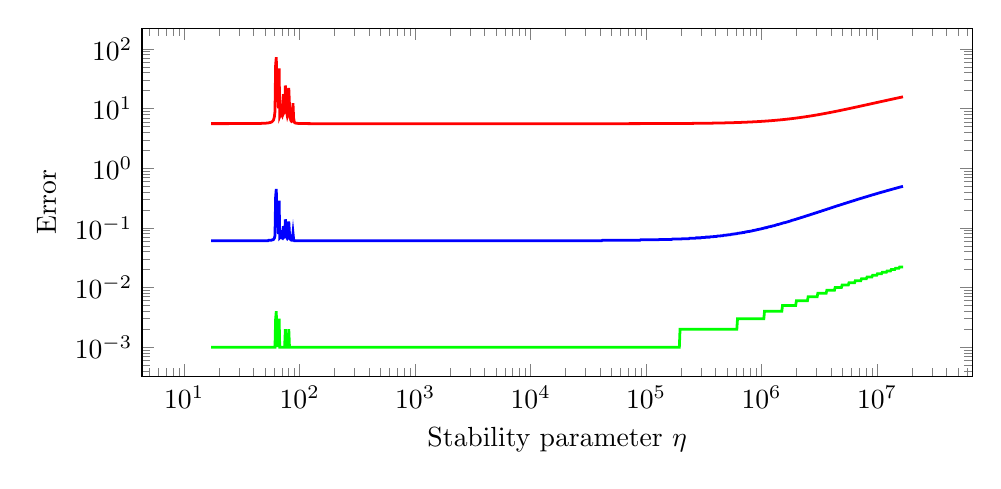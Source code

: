 \begin{tikzpicture}%
\begin{axis}[xmode=log,ymode=log,height=6cm,mark options={solid},xlabel={Stability parameter $\eta$},ylabel={Error},width=1\textwidth]%
\addplot[color=green,line width=1pt,solid] coordinates {%
(17.12,0.001)%
(17.44,0.001)%
(17.6,0.001)%
(17.92,0.001)%
(18.08,0.001)%
(18.4,0.001)%
(18.56,0.001)%
(18.88,0.001)%
(19.2,0.001)%
(19.36,0.001)%
(19.68,0.001)%
(20.0,0.001)%
(20.16,0.001)%
(20.48,0.001)%
(20.8,0.001)%
(21.12,0.001)%
(21.44,0.001)%
(21.76,0.001)%
(21.92,0.001)%
(22.24,0.001)%
(22.56,0.001)%
(22.88,0.001)%
(23.2,0.001)%
(23.52,0.001)%
(23.84,0.001)%
(24.16,0.001)%
(24.48,0.001)%
(24.96,0.001)%
(25.28,0.001)%
(25.6,0.001)%
(25.92,0.001)%
(26.24,0.001)%
(26.72,0.001)%
(27.04,0.001)%
(27.36,0.001)%
(27.84,0.001)%
(28.16,0.001)%
(28.64,0.001)%
(28.96,0.001)%
(29.44,0.001)%
(29.76,0.001)%
(30.24,0.001)%
(30.56,0.001)%
(31.04,0.001)%
(31.52,0.001)%
(32.0,0.001)%
(32.32,0.001)%
(32.8,0.001)%
(33.28,0.001)%
(33.76,0.001)%
(34.24,0.001)%
(34.72,0.001)%
(35.2,0.001)%
(35.68,0.001)%
(36.16,0.001)%
(36.64,0.001)%
(37.12,0.001)%
(37.6,0.001)%
(38.24,0.001)%
(38.72,0.001)%
(39.2,0.001)%
(39.84,0.001)%
(40.32,0.001)%
(40.96,0.001)%
(41.44,0.001)%
(42.08,0.001)%
(42.72,0.001)%
(43.2,0.001)%
(43.84,0.001)%
(44.48,0.001)%
(45.12,0.001)%
(45.76,0.001)%
(46.4,0.001)%
(47.04,0.001)%
(47.68,0.001)%
(48.32,0.001)%
(48.96,0.001)%
(49.6,0.001)%
(50.4,0.001)%
(51.04,0.001)%
(51.68,0.001)%
(52.48,0.001)%
(53.28,0.001)%
(53.92,0.001)%
(54.72,0.001)%
(55.52,0.001)%
(56.16,0.001)%
(56.96,0.001)%
(57.76,0.001)%
(58.56,0.001)%
(59.36,0.001)%
(60.32,0.001)%
(61.12,0.001)%
(61.92,0.003)%
(62.72,0.004)%
(63.68,0.001)%
(64.48,0.002)%
(65.44,0.001)%
(66.4,0.003)%
(67.2,0.001)%
(68.16,0.001)%
(69.12,0.001)%
(70.08,0.001)%
(71.04,0.001)%
(72.16,0.001)%
(73.12,0.001)%
(74.08,0.001)%
(75.2,0.002)%
(76.16,0.001)%
(77.28,0.001)%
(78.24,0.001)%
(79.36,0.001)%
(80.48,0.002)%
(81.6,0.001)%
(82.72,0.001)%
(83.84,0.001)%
(85.12,0.001)%
(86.24,0.001)%
(87.52,0.001)%
(88.64,0.001)%
(89.92,0.001)%
(91.2,0.001)%
(92.48,0.001)%
(93.76,0.001)%
(95.04,0.001)%
(96.32,0.001)%
(97.6,0.001)%
(99.04,0.001)%
(100.48,0.001)%
(101.76,0.001)%
(103.2,0.001)%
(104.64,0.001)%
(106.08,0.001)%
(107.52,0.001)%
(109.12,0.001)%
(110.56,0.001)%
(112.16,0.001)%
(113.76,0.001)%
(115.2,0.001)%
(116.8,0.001)%
(118.56,0.001)%
(120.16,0.001)%
(121.76,0.001)%
(123.52,0.001)%
(125.28,0.001)%
(127.04,0.001)%
(128.8,0.001)%
(130.56,0.001)%
(132.32,0.001)%
(134.24,0.001)%
(136.0,0.001)%
(137.92,0.001)%
(139.84,0.001)%
(141.76,0.001)%
(143.84,0.001)%
(145.76,0.001)%
(147.84,0.001)%
(149.92,0.001)%
(152.0,0.001)%
(154.08,0.001)%
(156.16,0.001)%
(158.4,0.001)%
(160.64,0.001)%
(162.72,0.001)%
(165.12,0.001)%
(167.36,0.001)%
(169.76,0.001)%
(172.0,0.001)%
(174.4,0.001)%
(176.8,0.001)%
(179.36,0.001)%
(181.76,0.001)%
(184.32,0.001)%
(186.88,0.001)%
(189.44,0.001)%
(192.16,0.001)%
(194.88,0.001)%
(197.44,0.001)%
(200.32,0.001)%
(203.04,0.001)%
(205.92,0.001)%
(208.8,0.001)%
(211.68,0.001)%
(214.56,0.001)%
(217.6,0.001)%
(220.64,0.001)%
(223.68,0.001)%
(226.72,0.001)%
(229.92,0.001)%
(233.12,0.001)%
(236.32,0.001)%
(239.68,0.001)%
(243.04,0.001)%
(246.4,0.001)%
(249.76,0.001)%
(253.28,0.001)%
(256.8,0.001)%
(260.32,0.001)%
(264.0,0.001)%
(267.68,0.001)%
(271.36,0.001)%
(275.04,0.001)%
(278.88,0.001)%
(282.88,0.001)%
(286.72,0.001)%
(290.72,0.001)%
(294.72,0.001)%
(298.88,0.001)%
(303.04,0.001)%
(307.2,0.001)%
(311.52,0.001)%
(315.84,0.001)%
(320.32,0.001)%
(324.64,0.001)%
(329.28,0.001)%
(333.76,0.001)%
(338.4,0.001)%
(343.2,0.001)%
(347.84,0.001)%
(352.8,0.001)%
(357.6,0.001)%
(362.56,0.001)%
(367.68,0.001)%
(372.8,0.001)%
(377.92,0.001)%
(383.2,0.001)%
(388.48,0.001)%
(393.92,0.001)%
(399.36,0.001)%
(404.96,0.001)%
(410.56,0.001)%
(416.32,0.001)%
(422.08,0.001)%
(428.0,0.001)%
(433.92,0.001)%
(440.0,0.001)%
(446.08,0.001)%
(452.32,0.001)%
(458.56,0.001)%
(464.96,0.001)%
(471.36,0.001)%
(477.92,0.001)%
(484.64,0.001)%
(491.36,0.001)%
(498.08,0.001)%
(505.12,0.001)%
(512.16,0.001)%
(519.2,0.001)%
(526.4,0.001)%
(533.76,0.001)%
(541.12,0.001)%
(548.64,0.001)%
(556.32,0.001)%
(564.0,0.001)%
(571.84,0.001)%
(579.84,0.001)%
(588.0,0.001)%
(596.16,0.001)%
(604.32,0.001)%
(612.8,0.001)%
(621.28,0.001)%
(629.92,0.001)%
(638.72,0.001)%
(647.52,0.001)%
(656.64,0.001)%
(665.76,0.001)%
(675.04,0.001)%
(684.32,0.001)%
(693.92,0.001)%
(703.52,0.001)%
(713.28,0.001)%
(723.2,0.001)%
(733.28,0.001)%
(743.52,0.001)%
(753.76,0.001)%
(764.32,0.001)%
(774.88,0.001)%
(785.76,0.001)%
(796.64,0.001)%
(807.68,0.001)%
(818.88,0.001)%
(830.24,0.001)%
(841.92,0.001)%
(853.6,0.001)%
(865.44,0.001)%
(877.44,0.001)%
(889.6,0.001)%
(902.08,0.001)%
(914.56,0.001)%
(927.2,0.001)%
(940.16,0.001)%
(953.28,0.001)%
(966.56,0.001)%
(980.0,0.001)%
(993.6,0.001)%
(1007.36,0.001)%
(1021.44,0.001)%
(1035.52,0.001)%
(1049.92,0.001)%
(1064.64,0.001)%
(1079.36,0.001)%
(1094.4,0.001)%
(1109.6,0.001)%
(1124.96,0.001)%
(1140.64,0.001)%
(1156.48,0.001)%
(1172.64,0.001)%
(1188.96,0.001)%
(1205.44,0.001)%
(1222.24,0.001)%
(1239.2,0.001)%
(1256.48,0.001)%
(1273.92,0.001)%
(1291.52,0.001)%
(1309.6,0.001)%
(1327.68,0.001)%
(1346.24,0.001)%
(1364.96,0.001)%
(1383.84,0.001)%
(1403.2,0.001)%
(1422.72,0.001)%
(1442.4,0.001)%
(1462.56,0.001)%
(1482.88,0.001)%
(1503.52,0.001)%
(1524.32,0.001)%
(1545.6,0.001)%
(1567.04,0.001)%
(1588.8,0.001)%
(1610.88,0.001)%
(1633.28,0.001)%
(1656.0,0.001)%
(1679.04,0.001)%
(1702.4,0.001)%
(1726.08,0.001)%
(1750.08,0.001)%
(1774.4,0.001)%
(1799.04,0.001)%
(1824.0,0.001)%
(1849.44,0.001)%
(1875.2,0.001)%
(1901.12,0.001)%
(1927.68,0.001)%
(1954.4,0.001)%
(1981.6,0.001)%
(2009.12,0.001)%
(2037.12,0.001)%
(2065.44,0.001)%
(2094.08,0.001)%
(2123.2,0.001)%
(2152.8,0.001)%
(2182.72,0.001)%
(2212.96,0.001)%
(2243.84,0.001)%
(2275.04,0.001)%
(2306.56,0.001)%
(2338.72,0.001)%
(2371.2,0.001)%
(2404.16,0.001)%
(2437.6,0.001)%
(2471.52,0.001)%
(2505.92,0.001)%
(2540.64,0.001)%
(2576.0,0.001)%
(2611.84,0.001)%
(2648.16,0.001)%
(2684.96,0.001)%
(2722.24,0.001)%
(2760.16,0.001)%
(2798.56,0.001)%
(2837.44,0.001)%
(2876.96,0.001)%
(2916.8,0.001)%
(2957.44,0.001)%
(2998.56,0.001)%
(3040.32,0.001)%
(3082.56,0.001)%
(3125.44,0.001)%
(3168.8,0.001)%
(3212.8,0.001)%
(3257.6,0.001)%
(3302.88,0.001)%
(3348.8,0.001)%
(3395.36,0.001)%
(3442.56,0.001)%
(3490.4,0.001)%
(3538.88,0.001)%
(3588.16,0.001)%
(3637.92,0.001)%
(3688.64,0.001)%
(3739.84,0.001)%
(3791.84,0.001)%
(3844.64,0.001)%
(3898.08,0.001)%
(3952.16,0.001)%
(4007.2,0.001)%
(4062.88,0.001)%
(4119.36,0.001)%
(4176.64,0.001)%
(4234.72,0.001)%
(4293.6,0.001)%
(4353.28,0.001)%
(4413.76,0.001)%
(4475.2,0.001)%
(4537.44,0.001)%
(4600.48,0.001)%
(4664.48,0.001)%
(4729.28,0.001)%
(4795.04,0.001)%
(4861.76,0.001)%
(4929.28,0.001)%
(4997.76,0.001)%
(5067.36,0.001)%
(5137.76,0.001)%
(5209.28,0.001)%
(5281.6,0.001)%
(5355.04,0.001)%
(5429.44,0.001)%
(5504.96,0.001)%
(5581.6,0.001)%
(5659.2,0.001)%
(5737.76,0.001)%
(5817.6,0.001)%
(5898.4,0.001)%
(5980.48,0.001)%
(6063.68,0.001)%
(6148.0,0.001)%
(6233.44,0.001)%
(6320.0,0.001)%
(6408.0,0.001)%
(6496.96,0.001)%
(6587.36,0.001)%
(6678.88,0.001)%
(6771.84,0.001)%
(6865.92,0.001)%
(6961.44,0.001)%
(7058.24,0.001)%
(7156.32,0.001)%
(7255.84,0.001)%
(7356.64,0.001)%
(7459.04,0.001)%
(7562.72,0.001)%
(7667.84,0.001)%
(7774.4,0.001)%
(7882.56,0.001)%
(7992.16,0.001)%
(8103.2,0.001)%
(8215.84,0.001)%
(8330.08,0.001)%
(8445.92,0.001)%
(8563.36,0.001)%
(8682.4,0.001)%
(8803.2,0.001)%
(8925.6,0.001)%
(9049.6,0.001)%
(9175.52,0.001)%
(9303.04,0.001)%
(9432.32,0.001)%
(9563.52,0.001)%
(9696.48,0.001)%
(9831.2,0.001)%
(9968.0,0.001)%
(10106.56,0.001)%
(10247.04,0.001)%
(10389.6,0.001)%
(10533.92,0.001)%
(10680.48,0.001)%
(10828.96,0.001)%
(10979.52,0.001)%
(11132.16,0.001)%
(11286.88,0.001)%
(11443.84,0.001)%
(11602.88,0.001)%
(11764.32,0.001)%
(11927.84,0.001)%
(12093.6,0.001)%
(12261.76,0.001)%
(12432.32,0.001)%
(12605.12,0.001)%
(12780.32,0.001)%
(12958.08,0.001)%
(13138.24,0.001)%
(13320.8,0.001)%
(13506.08,0.001)%
(13693.92,0.001)%
(13884.32,0.001)%
(14077.28,0.001)%
(14272.96,0.001)%
(14471.52,0.001)%
(14672.64,0.001)%
(14876.64,0.001)%
(15083.52,0.001)%
(15293.12,0.001)%
(15505.76,0.001)%
(15721.44,0.001)%
(15940.0,0.001)%
(16161.6,0.001)%
(16386.24,0.001)%
(16614.08,0.001)%
(16845.12,0.001)%
(17079.36,0.001)%
(17316.8,0.001)%
(17557.44,0.001)%
(17801.6,0.001)%
(18049.12,0.001)%
(18300.0,0.001)%
(18554.4,0.001)%
(18812.48,0.001)%
(19073.92,0.001)%
(19339.2,0.001)%
(19608.0,0.001)%
(19880.64,0.001)%
(20157.12,0.001)%
(20437.28,0.001)%
(20721.44,0.001)%
(21009.6,0.001)%
(21301.6,0.001)%
(21597.76,0.001)%
(21898.08,0.001)%
(22202.56,0.001)%
(22511.2,0.001)%
(22824.16,0.001)%
(23141.6,0.001)%
(23463.36,0.001)%
(23789.44,0.001)%
(24120.32,0.001)%
(24455.68,0.001)%
(24795.68,0.001)%
(25140.32,0.001)%
(25489.92,0.001)%
(25844.32,0.001)%
(26203.68,0.001)%
(26567.84,0.001)%
(26937.28,0.001)%
(27311.84,0.001)%
(27691.52,0.001)%
(28076.48,0.001)%
(28466.88,0.001)%
(28862.72,0.001)%
(29264.0,0.001)%
(29670.88,0.001)%
(30083.36,0.001)%
(30501.6,0.001)%
(30925.6,0.001)%
(31355.68,0.001)%
(31791.52,0.001)%
(32233.6,0.001)%
(32681.76,0.001)%
(33136.16,0.001)%
(33596.8,0.001)%
(34063.84,0.001)%
(34537.44,0.001)%
(35017.6,0.001)%
(35504.48,0.001)%
(35998.24,0.001)%
(36498.72,0.001)%
(37006.08,0.001)%
(37520.64,0.001)%
(38042.24,0.001)%
(38571.2,0.001)%
(39107.36,0.001)%
(39651.2,0.001)%
(40202.4,0.001)%
(40761.44,0.001)%
(41328.16,0.001)%
(41902.72,0.001)%
(42485.28,0.001)%
(43076.0,0.001)%
(43674.88,0.001)%
(44282.08,0.001)%
(44897.76,0.001)%
(45521.92,0.001)%
(46154.88,0.001)%
(46796.48,0.001)%
(47447.2,0.001)%
(48106.88,0.001)%
(48775.68,0.001)%
(49453.76,0.001)%
(50141.44,0.001)%
(50838.56,0.001)%
(51545.28,0.001)%
(52261.92,0.001)%
(52988.64,0.001)%
(53725.28,0.001)%
(54472.16,0.001)%
(55229.6,0.001)%
(55997.44,0.001)%
(56776.0,0.001)%
(57565.28,0.001)%
(58365.76,0.001)%
(59177.12,0.001)%
(59999.84,0.001)%
(60834.08,0.001)%
(61679.84,0.001)%
(62537.44,0.001)%
(63406.88,0.001)%
(64288.48,0.001)%
(65182.24,0.001)%
(66088.48,0.001)%
(67007.36,0.001)%
(67939.04,0.001)%
(68883.52,0.001)%
(69841.28,0.001)%
(70812.32,0.001)%
(71796.8,0.001)%
(72795.04,0.001)%
(73807.04,0.001)%
(74833.28,0.001)%
(75873.6,0.001)%
(76928.48,0.001)%
(77998.08,0.001)%
(79082.56,0.001)%
(80182.08,0.001)%
(81296.8,0.001)%
(82427.04,0.001)%
(83573.12,0.001)%
(84735.04,0.001)%
(85913.12,0.001)%
(87107.52,0.001)%
(88318.72,0.001)%
(89546.56,0.001)%
(90791.52,0.001)%
(92053.76,0.001)%
(93333.6,0.001)%
(94631.36,0.001)%
(95947.04,0.001)%
(97280.96,0.001)%
(98633.44,0.001)%
(100004.8,0.001)%
(101395.2,0.001)%
(102804.96,0.001)%
(104234.24,0.001)%
(105683.36,0.001)%
(107152.8,0.001)%
(108642.56,0.001)%
(110152.96,0.001)%
(111684.48,0.001)%
(113237.28,0.001)%
(114811.68,0.001)%
(116407.84,0.001)%
(118026.24,0.001)%
(119667.2,0.001)%
(121331.04,0.001)%
(123017.92,0.001)%
(124728.16,0.001)%
(126462.4,0.001)%
(128220.64,0.001)%
(130003.2,0.001)%
(131810.72,0.001)%
(133643.36,0.001)%
(135501.44,0.001)%
(137385.28,0.001)%
(139295.36,0.001)%
(141232.0,0.001)%
(143195.52,0.001)%
(145186.4,0.001)%
(147204.96,0.001)%
(149251.68,0.001)%
(151326.72,0.001)%
(153430.72,0.001)%
(155563.84,0.001)%
(157726.72,0.001)%
(159919.52,0.001)%
(162142.4,0.001)%
(164396.8,0.001)%
(166683.2,0.001)%
(169000.0,0.001)%
(171350.4,0.001)%
(173732.8,0.001)%
(176147.2,0.001)%
(178596.8,0.001)%
(181080.0,0.001)%
(183596.8,0.001)%
(186150.4,0.001)%
(188737.6,0.001)%
(191361.6,0.001)%
(194022.4,0.001)%
(196720.0,0.002)%
(199456.0,0.002)%
(202228.8,0.002)%
(205040.0,0.002)%
(207891.2,0.002)%
(210780.8,0.002)%
(213712.0,0.002)%
(216683.2,0.002)%
(219696.0,0.002)%
(222750.4,0.002)%
(225846.4,0.002)%
(228987.2,0.002)%
(232169.6,0.002)%
(235398.4,0.002)%
(238672.0,0.002)%
(241988.8,0.002)%
(245353.6,0.002)%
(248764.8,0.002)%
(252224.0,0.002)%
(255729.6,0.002)%
(259286.4,0.002)%
(262891.2,0.002)%
(266545.6,0.002)%
(270251.2,0.002)%
(274009.6,0.002)%
(277819.2,0.002)%
(281681.6,0.002)%
(285596.8,0.002)%
(289568.0,0.002)%
(293593.6,0.002)%
(297676.8,0.002)%
(301814.4,0.002)%
(306011.2,0.002)%
(310265.6,0.002)%
(314579.2,0.002)%
(318952.0,0.002)%
(323387.2,0.002)%
(327883.2,0.002)%
(332441.6,0.002)%
(337064.0,0.002)%
(341750.4,0.002)%
(346500.8,0.002)%
(351318.4,0.002)%
(356203.2,0.002)%
(361155.2,0.002)%
(366177.6,0.002)%
(371268.8,0.002)%
(376430.4,0.002)%
(381664.0,0.002)%
(386969.6,0.002)%
(392350.4,0.002)%
(397804.8,0.002)%
(403336.0,0.002)%
(408944.0,0.002)%
(414628.8,0.002)%
(420393.6,0.002)%
(426238.4,0.002)%
(432164.8,0.002)%
(438172.8,0.002)%
(444265.6,0.002)%
(450441.6,0.002)%
(456704.0,0.002)%
(463054.4,0.002)%
(469491.2,0.002)%
(476019.2,0.002)%
(482636.8,0.002)%
(489347.2,0.002)%
(496152.0,0.002)%
(503049.6,0.002)%
(510043.2,0.002)%
(517134.4,0.002)%
(524324.8,0.002)%
(531614.4,0.002)%
(539004.8,0.002)%
(546499.2,0.002)%
(554097.6,0.002)%
(561801.6,0.002)%
(569611.2,0.002)%
(577531.2,0.002)%
(585561.6,0.002)%
(593702.4,0.002)%
(601956.8,0.002)%
(610324.8,0.002)%
(618811.2,0.003)%
(627414.4,0.003)%
(636137.6,0.003)%
(644982.4,0.003)%
(653948.8,0.003)%
(663041.6,0.003)%
(672259.2,0.003)%
(681606.4,0.003)%
(691083.2,0.003)%
(700691.2,0.003)%
(710432.0,0.003)%
(720310.4,0.003)%
(730324.8,0.003)%
(740478.4,0.003)%
(750772.8,0.003)%
(761211.2,0.003)%
(771795.2,0.003)%
(782524.8,0.003)%
(793404.8,0.003)%
(804435.2,0.003)%
(815619.2,0.003)%
(826960.0,0.003)%
(838457.6,0.003)%
(850113.6,0.003)%
(861932.8,0.003)%
(873916.8,0.003)%
(886067.2,0.003)%
(898387.2,0.003)%
(910876.8,0.003)%
(923540.8,0.003)%
(936380.8,0.003)%
(949400.0,0.003)%
(962600.0,0.003)%
(975982.4,0.003)%
(989552.0,0.003)%
(1003310.4,0.003)%
(1017259.2,0.003)%
(1031403.2,0.003)%
(1045742.4,0.003)%
(1060281.6,0.004)%
(1075022.4,0.004)%
(1089969.6,0.004)%
(1105123.2,0.004)%
(1120488.0,0.004)%
(1136065.6,0.004)%
(1151860.8,0.004)%
(1167875.2,0.004)%
(1184113.6,0.004)%
(1200576.0,0.004)%
(1217267.2,0.004)%
(1234192.0,0.004)%
(1251350.4,0.004)%
(1268748.8,0.004)%
(1286388.8,0.004)%
(1304273.6,0.004)%
(1322406.4,0.004)%
(1340792.0,0.004)%
(1359433.6,0.004)%
(1378334.4,0.004)%
(1397497.6,0.004)%
(1416928.0,0.004)%
(1436627.2,0.004)%
(1456601.6,0.004)%
(1476852.8,0.004)%
(1497385.6,0.004)%
(1518203.2,0.005)%
(1539312.0,0.005)%
(1560713.6,0.005)%
(1582411.2,0.005)%
(1604416.0,0.005)%
(1626720.0,0.005)%
(1649328.0,0.005)%
(1672272.0,0.005)%
(1695520.0,0.005)%
(1719088.0,0.005)%
(1742992.0,0.005)%
(1767216.0,0.005)%
(1791792.0,0.005)%
(1816704.0,0.005)%
(1841968.0,0.005)%
(1867568.0,0.005)%
(1893536.0,0.005)%
(1919856.0,0.005)%
(1946560.0,0.005)%
(1973616.0,0.005)%
(2001056.0,0.006)%
(2028880.0,0.006)%
(2057088.0,0.006)%
(2085696.0,0.006)%
(2114688.0,0.006)%
(2144080.0,0.006)%
(2173904.0,0.006)%
(2204128.0,0.006)%
(2234768.0,0.006)%
(2265840.0,0.006)%
(2297344.0,0.006)%
(2329280.0,0.006)%
(2361664.0,0.006)%
(2394496.0,0.006)%
(2427792.0,0.006)%
(2461536.0,0.006)%
(2495760.0,0.006)%
(2530464.0,0.007)%
(2565648.0,0.007)%
(2601312.0,0.007)%
(2637488.0,0.007)%
(2674160.0,0.007)%
(2711328.0,0.007)%
(2749024.0,0.007)%
(2787248.0,0.007)%
(2826000.0,0.007)%
(2865296.0,0.007)%
(2905120.0,0.007)%
(2945520.0,0.007)%
(2986464.0,0.007)%
(3028000.0,0.007)%
(3070096.0,0.008)%
(3112768.0,0.008)%
(3156048.0,0.008)%
(3199936.0,0.008)%
(3244416.0,0.008)%
(3289536.0,0.008)%
(3335264.0,0.008)%
(3381632.0,0.008)%
(3428656.0,0.008)%
(3476320.0,0.008)%
(3524656.0,0.008)%
(3573648.0,0.008)%
(3623344.0,0.008)%
(3673712.0,0.009)%
(3724800.0,0.009)%
(3776576.0,0.009)%
(3829088.0,0.009)%
(3882320.0,0.009)%
(3936304.0,0.009)%
(3991024.0,0.009)%
(4046512.0,0.009)%
(4102768.0,0.009)%
(4159808.0,0.009)%
(4217648.0,0.009)%
(4276288.0,0.009)%
(4335744.0,0.01)%
(4396016.0,0.01)%
(4457136.0,0.01)%
(4519104.0,0.01)%
(4581936.0,0.01)%
(4645648.0,0.01)%
(4710240.0,0.01)%
(4775728.0,0.01)%
(4842112.0,0.01)%
(4909440.0,0.01)%
(4977696.0,0.011)%
(5046896.0,0.011)%
(5117072.0,0.011)%
(5188208.0,0.011)%
(5260352.0,0.011)%
(5333488.0,0.011)%
(5407632.0,0.011)%
(5482816.0,0.011)%
(5559040.0,0.011)%
(5636336.0,0.011)%
(5714704.0,0.012)%
(5794160.0,0.012)%
(5874704.0,0.012)%
(5956384.0,0.012)%
(6039200.0,0.012)%
(6123168.0,0.012)%
(6208288.0,0.012)%
(6294608.0,0.012)%
(6382128.0,0.012)%
(6470864.0,0.013)%
(6560816.0,0.013)%
(6652032.0,0.013)%
(6744528.0,0.013)%
(6838288.0,0.013)%
(6933376.0,0.013)%
(7029760.0,0.013)%
(7127504.0,0.013)%
(7226592.0,0.013)%
(7327072.0,0.014)%
(7428944.0,0.014)%
(7532224.0,0.014)%
(7636944.0,0.014)%
(7743120.0,0.014)%
(7850784.0,0.014)%
(7959936.0,0.014)%
(8070592.0,0.014)%
(8182800.0,0.015)%
(8296576.0,0.015)%
(8411920.0,0.015)%
(8528880.0,0.015)%
(8647456.0,0.015)%
(8767680.0,0.015)%
(8889584.0,0.015)%
(9013168.0,0.015)%
(9138480.0,0.016)%
(9265536.0,0.016)%
(9394352.0,0.016)%
(9524976.0,0.016)%
(9657392.0,0.016)%
(9791664.0,0.016)%
(9927808.0,0.016)%
(10065824.0,0.017)%
(10205776.0,0.017)%
(10347664.0,0.017)%
(10491536.0,0.017)%
(10637408.0,0.017)%
(10785296.0,0.017)%
(10935248.0,0.017)%
(11087280.0,0.018)%
(11241424.0,0.018)%
(11397728.0,0.018)%
(11556192.0,0.018)%
(11716848.0,0.018)%
(11879760.0,0.018)%
(12044928.0,0.018)%
(12212384.0,0.019)%
(12382176.0,0.019)%
(12554336.0,0.019)%
(12728880.0,0.019)%
(12905840.0,0.019)%
(13085280.0,0.019)%
(13267200.0,0.02)%
(13451664.0,0.02)%
(13638688.0,0.02)%
(13828304.0,0.02)%
(14020560.0,0.02)%
(14215488.0,0.02)%
(14413136.0,0.021)%
(14613520.0,0.021)%
(14816704.0,0.021)%
(15022704.0,0.021)%
(15231568.0,0.021)%
(15443328.0,0.021)%
(15658048.0,0.022)%
(15875744.0,0.022)%
(16096480.0,0.022)%
(16320320.0,0.022)%
(16547200.0,0.022)%
(16777280.0,0.022)%
};%
%
%
\addplot[color=blue,line width=1pt,solid] coordinates {%
(17.12,0.061)%
(17.44,0.061)%
(17.6,0.061)%
(17.92,0.061)%
(18.08,0.061)%
(18.4,0.061)%
(18.56,0.061)%
(18.88,0.061)%
(19.2,0.061)%
(19.36,0.061)%
(19.68,0.061)%
(20.0,0.061)%
(20.16,0.061)%
(20.48,0.061)%
(20.8,0.061)%
(21.12,0.061)%
(21.44,0.061)%
(21.76,0.061)%
(21.92,0.061)%
(22.24,0.061)%
(22.56,0.061)%
(22.88,0.061)%
(23.2,0.061)%
(23.52,0.061)%
(23.84,0.061)%
(24.16,0.061)%
(24.48,0.061)%
(24.96,0.061)%
(25.28,0.061)%
(25.6,0.061)%
(25.92,0.061)%
(26.24,0.061)%
(26.72,0.061)%
(27.04,0.061)%
(27.36,0.061)%
(27.84,0.061)%
(28.16,0.061)%
(28.64,0.061)%
(28.96,0.061)%
(29.44,0.061)%
(29.76,0.061)%
(30.24,0.061)%
(30.56,0.061)%
(31.04,0.061)%
(31.52,0.061)%
(32.0,0.061)%
(32.32,0.061)%
(32.8,0.061)%
(33.28,0.061)%
(33.76,0.061)%
(34.24,0.061)%
(34.72,0.061)%
(35.2,0.061)%
(35.68,0.061)%
(36.16,0.061)%
(36.64,0.061)%
(37.12,0.061)%
(37.6,0.061)%
(38.24,0.061)%
(38.72,0.061)%
(39.2,0.061)%
(39.84,0.061)%
(40.32,0.061)%
(40.96,0.061)%
(41.44,0.061)%
(42.08,0.061)%
(42.72,0.061)%
(43.2,0.061)%
(43.84,0.061)%
(44.48,0.061)%
(45.12,0.061)%
(45.76,0.061)%
(46.4,0.061)%
(47.04,0.061)%
(47.68,0.061)%
(48.32,0.061)%
(48.96,0.061)%
(49.6,0.061)%
(50.4,0.061)%
(51.04,0.061)%
(51.68,0.061)%
(52.48,0.061)%
(53.28,0.061)%
(53.92,0.062)%
(54.72,0.062)%
(55.52,0.062)%
(56.16,0.062)%
(56.96,0.062)%
(57.76,0.063)%
(58.56,0.063)%
(59.36,0.064)%
(60.32,0.067)%
(61.12,0.074)%
(61.92,0.333)%
(62.72,0.449)%
(63.68,0.13)%
(64.48,0.217)%
(65.44,0.079)%
(66.4,0.287)%
(67.2,0.068)%
(68.16,0.07)%
(69.12,0.069)%
(70.08,0.068)%
(71.04,0.082)%
(72.16,0.106)%
(73.12,0.07)%
(74.08,0.072)%
(75.2,0.139)%
(76.16,0.11)%
(77.28,0.069)%
(78.24,0.066)%
(79.36,0.068)%
(80.48,0.128)%
(81.6,0.081)%
(82.72,0.065)%
(83.84,0.063)%
(85.12,0.062)%
(86.24,0.062)%
(87.52,0.082)%
(88.64,0.064)%
(89.92,0.061)%
(91.2,0.061)%
(92.48,0.061)%
(93.76,0.061)%
(95.04,0.061)%
(96.32,0.061)%
(97.6,0.061)%
(99.04,0.061)%
(100.48,0.061)%
(101.76,0.061)%
(103.2,0.061)%
(104.64,0.061)%
(106.08,0.061)%
(107.52,0.061)%
(109.12,0.061)%
(110.56,0.061)%
(112.16,0.061)%
(113.76,0.061)%
(115.2,0.061)%
(116.8,0.061)%
(118.56,0.061)%
(120.16,0.061)%
(121.76,0.061)%
(123.52,0.061)%
(125.28,0.061)%
(127.04,0.061)%
(128.8,0.061)%
(130.56,0.061)%
(132.32,0.061)%
(134.24,0.061)%
(136.0,0.061)%
(137.92,0.061)%
(139.84,0.061)%
(141.76,0.061)%
(143.84,0.061)%
(145.76,0.061)%
(147.84,0.061)%
(149.92,0.061)%
(152.0,0.061)%
(154.08,0.061)%
(156.16,0.061)%
(158.4,0.061)%
(160.64,0.061)%
(162.72,0.061)%
(165.12,0.061)%
(167.36,0.061)%
(169.76,0.061)%
(172.0,0.061)%
(174.4,0.061)%
(176.8,0.061)%
(179.36,0.061)%
(181.76,0.061)%
(184.32,0.061)%
(186.88,0.061)%
(189.44,0.061)%
(192.16,0.061)%
(194.88,0.061)%
(197.44,0.061)%
(200.32,0.061)%
(203.04,0.061)%
(205.92,0.061)%
(208.8,0.061)%
(211.68,0.061)%
(214.56,0.061)%
(217.6,0.061)%
(220.64,0.061)%
(223.68,0.061)%
(226.72,0.061)%
(229.92,0.061)%
(233.12,0.061)%
(236.32,0.061)%
(239.68,0.061)%
(243.04,0.061)%
(246.4,0.061)%
(249.76,0.061)%
(253.28,0.061)%
(256.8,0.061)%
(260.32,0.061)%
(264.0,0.061)%
(267.68,0.061)%
(271.36,0.061)%
(275.04,0.061)%
(278.88,0.061)%
(282.88,0.061)%
(286.72,0.061)%
(290.72,0.061)%
(294.72,0.061)%
(298.88,0.061)%
(303.04,0.061)%
(307.2,0.061)%
(311.52,0.061)%
(315.84,0.061)%
(320.32,0.061)%
(324.64,0.061)%
(329.28,0.061)%
(333.76,0.061)%
(338.4,0.061)%
(343.2,0.061)%
(347.84,0.061)%
(352.8,0.061)%
(357.6,0.061)%
(362.56,0.061)%
(367.68,0.061)%
(372.8,0.061)%
(377.92,0.061)%
(383.2,0.061)%
(388.48,0.061)%
(393.92,0.061)%
(399.36,0.061)%
(404.96,0.061)%
(410.56,0.061)%
(416.32,0.061)%
(422.08,0.061)%
(428.0,0.061)%
(433.92,0.061)%
(440.0,0.061)%
(446.08,0.061)%
(452.32,0.061)%
(458.56,0.061)%
(464.96,0.061)%
(471.36,0.061)%
(477.92,0.061)%
(484.64,0.061)%
(491.36,0.061)%
(498.08,0.061)%
(505.12,0.061)%
(512.16,0.061)%
(519.2,0.061)%
(526.4,0.061)%
(533.76,0.061)%
(541.12,0.061)%
(548.64,0.061)%
(556.32,0.061)%
(564.0,0.061)%
(571.84,0.061)%
(579.84,0.061)%
(588.0,0.061)%
(596.16,0.061)%
(604.32,0.061)%
(612.8,0.061)%
(621.28,0.061)%
(629.92,0.061)%
(638.72,0.061)%
(647.52,0.061)%
(656.64,0.061)%
(665.76,0.061)%
(675.04,0.061)%
(684.32,0.061)%
(693.92,0.061)%
(703.52,0.061)%
(713.28,0.061)%
(723.2,0.061)%
(733.28,0.061)%
(743.52,0.061)%
(753.76,0.061)%
(764.32,0.061)%
(774.88,0.061)%
(785.76,0.061)%
(796.64,0.061)%
(807.68,0.061)%
(818.88,0.061)%
(830.24,0.061)%
(841.92,0.061)%
(853.6,0.061)%
(865.44,0.061)%
(877.44,0.061)%
(889.6,0.061)%
(902.08,0.061)%
(914.56,0.061)%
(927.2,0.061)%
(940.16,0.061)%
(953.28,0.061)%
(966.56,0.061)%
(980.0,0.061)%
(993.6,0.061)%
(1007.36,0.061)%
(1021.44,0.061)%
(1035.52,0.061)%
(1049.92,0.061)%
(1064.64,0.061)%
(1079.36,0.061)%
(1094.4,0.061)%
(1109.6,0.061)%
(1124.96,0.061)%
(1140.64,0.061)%
(1156.48,0.061)%
(1172.64,0.061)%
(1188.96,0.061)%
(1205.44,0.061)%
(1222.24,0.061)%
(1239.2,0.061)%
(1256.48,0.061)%
(1273.92,0.061)%
(1291.52,0.061)%
(1309.6,0.061)%
(1327.68,0.061)%
(1346.24,0.061)%
(1364.96,0.061)%
(1383.84,0.061)%
(1403.2,0.061)%
(1422.72,0.061)%
(1442.4,0.061)%
(1462.56,0.061)%
(1482.88,0.061)%
(1503.52,0.061)%
(1524.32,0.061)%
(1545.6,0.061)%
(1567.04,0.061)%
(1588.8,0.061)%
(1610.88,0.061)%
(1633.28,0.061)%
(1656.0,0.061)%
(1679.04,0.061)%
(1702.4,0.061)%
(1726.08,0.061)%
(1750.08,0.061)%
(1774.4,0.061)%
(1799.04,0.061)%
(1824.0,0.061)%
(1849.44,0.061)%
(1875.2,0.061)%
(1901.12,0.061)%
(1927.68,0.061)%
(1954.4,0.061)%
(1981.6,0.061)%
(2009.12,0.061)%
(2037.12,0.061)%
(2065.44,0.061)%
(2094.08,0.061)%
(2123.2,0.061)%
(2152.8,0.061)%
(2182.72,0.061)%
(2212.96,0.061)%
(2243.84,0.061)%
(2275.04,0.061)%
(2306.56,0.061)%
(2338.72,0.061)%
(2371.2,0.061)%
(2404.16,0.061)%
(2437.6,0.061)%
(2471.52,0.061)%
(2505.92,0.061)%
(2540.64,0.061)%
(2576.0,0.061)%
(2611.84,0.061)%
(2648.16,0.061)%
(2684.96,0.061)%
(2722.24,0.061)%
(2760.16,0.061)%
(2798.56,0.061)%
(2837.44,0.061)%
(2876.96,0.061)%
(2916.8,0.061)%
(2957.44,0.061)%
(2998.56,0.061)%
(3040.32,0.061)%
(3082.56,0.061)%
(3125.44,0.061)%
(3168.8,0.061)%
(3212.8,0.061)%
(3257.6,0.061)%
(3302.88,0.061)%
(3348.8,0.061)%
(3395.36,0.061)%
(3442.56,0.061)%
(3490.4,0.061)%
(3538.88,0.061)%
(3588.16,0.061)%
(3637.92,0.061)%
(3688.64,0.061)%
(3739.84,0.061)%
(3791.84,0.061)%
(3844.64,0.061)%
(3898.08,0.061)%
(3952.16,0.061)%
(4007.2,0.061)%
(4062.88,0.061)%
(4119.36,0.061)%
(4176.64,0.061)%
(4234.72,0.061)%
(4293.6,0.061)%
(4353.28,0.061)%
(4413.76,0.061)%
(4475.2,0.061)%
(4537.44,0.061)%
(4600.48,0.061)%
(4664.48,0.061)%
(4729.28,0.061)%
(4795.04,0.061)%
(4861.76,0.061)%
(4929.28,0.061)%
(4997.76,0.061)%
(5067.36,0.061)%
(5137.76,0.061)%
(5209.28,0.061)%
(5281.6,0.061)%
(5355.04,0.061)%
(5429.44,0.061)%
(5504.96,0.061)%
(5581.6,0.061)%
(5659.2,0.061)%
(5737.76,0.061)%
(5817.6,0.061)%
(5898.4,0.061)%
(5980.48,0.061)%
(6063.68,0.061)%
(6148.0,0.061)%
(6233.44,0.061)%
(6320.0,0.061)%
(6408.0,0.061)%
(6496.96,0.061)%
(6587.36,0.061)%
(6678.88,0.061)%
(6771.84,0.061)%
(6865.92,0.061)%
(6961.44,0.061)%
(7058.24,0.061)%
(7156.32,0.061)%
(7255.84,0.061)%
(7356.64,0.061)%
(7459.04,0.061)%
(7562.72,0.061)%
(7667.84,0.061)%
(7774.4,0.061)%
(7882.56,0.061)%
(7992.16,0.061)%
(8103.2,0.061)%
(8215.84,0.061)%
(8330.08,0.061)%
(8445.92,0.061)%
(8563.36,0.061)%
(8682.4,0.061)%
(8803.2,0.061)%
(8925.6,0.061)%
(9049.6,0.061)%
(9175.52,0.061)%
(9303.04,0.061)%
(9432.32,0.061)%
(9563.52,0.061)%
(9696.48,0.061)%
(9831.2,0.061)%
(9968.0,0.061)%
(10106.56,0.061)%
(10247.04,0.061)%
(10389.6,0.061)%
(10533.92,0.061)%
(10680.48,0.061)%
(10828.96,0.061)%
(10979.52,0.061)%
(11132.16,0.061)%
(11286.88,0.061)%
(11443.84,0.061)%
(11602.88,0.061)%
(11764.32,0.061)%
(11927.84,0.061)%
(12093.6,0.061)%
(12261.76,0.061)%
(12432.32,0.061)%
(12605.12,0.061)%
(12780.32,0.061)%
(12958.08,0.061)%
(13138.24,0.061)%
(13320.8,0.061)%
(13506.08,0.061)%
(13693.92,0.061)%
(13884.32,0.061)%
(14077.28,0.061)%
(14272.96,0.061)%
(14471.52,0.061)%
(14672.64,0.061)%
(14876.64,0.061)%
(15083.52,0.061)%
(15293.12,0.061)%
(15505.76,0.061)%
(15721.44,0.061)%
(15940.0,0.061)%
(16161.6,0.061)%
(16386.24,0.061)%
(16614.08,0.061)%
(16845.12,0.061)%
(17079.36,0.061)%
(17316.8,0.061)%
(17557.44,0.061)%
(17801.6,0.061)%
(18049.12,0.061)%
(18300.0,0.061)%
(18554.4,0.061)%
(18812.48,0.061)%
(19073.92,0.061)%
(19339.2,0.061)%
(19608.0,0.061)%
(19880.64,0.061)%
(20157.12,0.061)%
(20437.28,0.061)%
(20721.44,0.061)%
(21009.6,0.061)%
(21301.6,0.061)%
(21597.76,0.061)%
(21898.08,0.061)%
(22202.56,0.061)%
(22511.2,0.061)%
(22824.16,0.061)%
(23141.6,0.061)%
(23463.36,0.061)%
(23789.44,0.061)%
(24120.32,0.061)%
(24455.68,0.061)%
(24795.68,0.061)%
(25140.32,0.061)%
(25489.92,0.061)%
(25844.32,0.061)%
(26203.68,0.061)%
(26567.84,0.061)%
(26937.28,0.061)%
(27311.84,0.061)%
(27691.52,0.061)%
(28076.48,0.061)%
(28466.88,0.061)%
(28862.72,0.061)%
(29264.0,0.061)%
(29670.88,0.061)%
(30083.36,0.061)%
(30501.6,0.061)%
(30925.6,0.061)%
(31355.68,0.061)%
(31791.52,0.061)%
(32233.6,0.061)%
(32681.76,0.061)%
(33136.16,0.061)%
(33596.8,0.061)%
(34063.84,0.061)%
(34537.44,0.061)%
(35017.6,0.061)%
(35504.48,0.061)%
(35998.24,0.061)%
(36498.72,0.061)%
(37006.08,0.061)%
(37520.64,0.061)%
(38042.24,0.061)%
(38571.2,0.061)%
(39107.36,0.061)%
(39651.2,0.061)%
(40202.4,0.061)%
(40761.44,0.061)%
(41328.16,0.061)%
(41902.72,0.062)%
(42485.28,0.062)%
(43076.0,0.062)%
(43674.88,0.062)%
(44282.08,0.062)%
(44897.76,0.062)%
(45521.92,0.062)%
(46154.88,0.062)%
(46796.48,0.062)%
(47447.2,0.062)%
(48106.88,0.062)%
(48775.68,0.062)%
(49453.76,0.062)%
(50141.44,0.062)%
(50838.56,0.062)%
(51545.28,0.062)%
(52261.92,0.062)%
(52988.64,0.062)%
(53725.28,0.062)%
(54472.16,0.062)%
(55229.6,0.062)%
(55997.44,0.062)%
(56776.0,0.062)%
(57565.28,0.062)%
(58365.76,0.062)%
(59177.12,0.062)%
(59999.84,0.062)%
(60834.08,0.062)%
(61679.84,0.062)%
(62537.44,0.062)%
(63406.88,0.062)%
(64288.48,0.062)%
(65182.24,0.062)%
(66088.48,0.062)%
(67007.36,0.062)%
(67939.04,0.062)%
(68883.52,0.062)%
(69841.28,0.062)%
(70812.32,0.062)%
(71796.8,0.062)%
(72795.04,0.062)%
(73807.04,0.062)%
(74833.28,0.062)%
(75873.6,0.062)%
(76928.48,0.062)%
(77998.08,0.062)%
(79082.56,0.062)%
(80182.08,0.062)%
(81296.8,0.062)%
(82427.04,0.062)%
(83573.12,0.062)%
(84735.04,0.062)%
(85913.12,0.062)%
(87107.52,0.062)%
(88318.72,0.062)%
(89546.56,0.063)%
(90791.52,0.063)%
(92053.76,0.063)%
(93333.6,0.063)%
(94631.36,0.063)%
(95947.04,0.063)%
(97280.96,0.063)%
(98633.44,0.063)%
(100004.8,0.063)%
(101395.2,0.063)%
(102804.96,0.063)%
(104234.24,0.063)%
(105683.36,0.063)%
(107152.8,0.063)%
(108642.56,0.063)%
(110152.96,0.063)%
(111684.48,0.063)%
(113237.28,0.063)%
(114811.68,0.063)%
(116407.84,0.063)%
(118026.24,0.063)%
(119667.2,0.063)%
(121331.04,0.063)%
(123017.92,0.063)%
(124728.16,0.063)%
(126462.4,0.063)%
(128220.64,0.063)%
(130003.2,0.064)%
(131810.72,0.064)%
(133643.36,0.064)%
(135501.44,0.064)%
(137385.28,0.064)%
(139295.36,0.064)%
(141232.0,0.064)%
(143195.52,0.064)%
(145186.4,0.064)%
(147204.96,0.064)%
(149251.68,0.064)%
(151326.72,0.064)%
(153430.72,0.064)%
(155563.84,0.064)%
(157726.72,0.064)%
(159919.52,0.064)%
(162142.4,0.064)%
(164396.8,0.064)%
(166683.2,0.064)%
(169000.0,0.065)%
(171350.4,0.065)%
(173732.8,0.065)%
(176147.2,0.065)%
(178596.8,0.065)%
(181080.0,0.065)%
(183596.8,0.065)%
(186150.4,0.065)%
(188737.6,0.065)%
(191361.6,0.065)%
(194022.4,0.065)%
(196720.0,0.065)%
(199456.0,0.065)%
(202228.8,0.065)%
(205040.0,0.066)%
(207891.2,0.066)%
(210780.8,0.066)%
(213712.0,0.066)%
(216683.2,0.066)%
(219696.0,0.066)%
(222750.4,0.066)%
(225846.4,0.066)%
(228987.2,0.066)%
(232169.6,0.066)%
(235398.4,0.066)%
(238672.0,0.067)%
(241988.8,0.067)%
(245353.6,0.067)%
(248764.8,0.067)%
(252224.0,0.067)%
(255729.6,0.067)%
(259286.4,0.067)%
(262891.2,0.067)%
(266545.6,0.067)%
(270251.2,0.068)%
(274009.6,0.068)%
(277819.2,0.068)%
(281681.6,0.068)%
(285596.8,0.068)%
(289568.0,0.068)%
(293593.6,0.068)%
(297676.8,0.068)%
(301814.4,0.069)%
(306011.2,0.069)%
(310265.6,0.069)%
(314579.2,0.069)%
(318952.0,0.069)%
(323387.2,0.069)%
(327883.2,0.07)%
(332441.6,0.07)%
(337064.0,0.07)%
(341750.4,0.07)%
(346500.8,0.07)%
(351318.4,0.07)%
(356203.2,0.07)%
(361155.2,0.071)%
(366177.6,0.071)%
(371268.8,0.071)%
(376430.4,0.071)%
(381664.0,0.071)%
(386969.6,0.072)%
(392350.4,0.072)%
(397804.8,0.072)%
(403336.0,0.072)%
(408944.0,0.072)%
(414628.8,0.073)%
(420393.6,0.073)%
(426238.4,0.073)%
(432164.8,0.073)%
(438172.8,0.073)%
(444265.6,0.074)%
(450441.6,0.074)%
(456704.0,0.074)%
(463054.4,0.074)%
(469491.2,0.075)%
(476019.2,0.075)%
(482636.8,0.075)%
(489347.2,0.075)%
(496152.0,0.076)%
(503049.6,0.076)%
(510043.2,0.076)%
(517134.4,0.077)%
(524324.8,0.077)%
(531614.4,0.077)%
(539004.8,0.077)%
(546499.2,0.078)%
(554097.6,0.078)%
(561801.6,0.078)%
(569611.2,0.079)%
(577531.2,0.079)%
(585561.6,0.079)%
(593702.4,0.08)%
(601956.8,0.08)%
(610324.8,0.08)%
(618811.2,0.081)%
(627414.4,0.081)%
(636137.6,0.081)%
(644982.4,0.082)%
(653948.8,0.082)%
(663041.6,0.082)%
(672259.2,0.083)%
(681606.4,0.083)%
(691083.2,0.084)%
(700691.2,0.084)%
(710432.0,0.084)%
(720310.4,0.085)%
(730324.8,0.085)%
(740478.4,0.086)%
(750772.8,0.086)%
(761211.2,0.087)%
(771795.2,0.087)%
(782524.8,0.087)%
(793404.8,0.088)%
(804435.2,0.088)%
(815619.2,0.089)%
(826960.0,0.089)%
(838457.6,0.09)%
(850113.6,0.09)%
(861932.8,0.091)%
(873916.8,0.091)%
(886067.2,0.092)%
(898387.2,0.092)%
(910876.8,0.093)%
(923540.8,0.094)%
(936380.8,0.094)%
(949400.0,0.095)%
(962600.0,0.095)%
(975982.4,0.096)%
(989552.0,0.096)%
(1003310.4,0.097)%
(1017259.2,0.098)%
(1031403.2,0.098)%
(1045742.4,0.099)%
(1060281.6,0.1)%
(1075022.4,0.1)%
(1089969.6,0.101)%
(1105123.2,0.101)%
(1120488.0,0.102)%
(1136065.6,0.103)%
(1151860.8,0.104)%
(1167875.2,0.104)%
(1184113.6,0.105)%
(1200576.0,0.106)%
(1217267.2,0.106)%
(1234192.0,0.107)%
(1251350.4,0.108)%
(1268748.8,0.109)%
(1286388.8,0.109)%
(1304273.6,0.11)%
(1322406.4,0.111)%
(1340792.0,0.112)%
(1359433.6,0.113)%
(1378334.4,0.114)%
(1397497.6,0.114)%
(1416928.0,0.115)%
(1436627.2,0.116)%
(1456601.6,0.117)%
(1476852.8,0.118)%
(1497385.6,0.119)%
(1518203.2,0.12)%
(1539312.0,0.121)%
(1560713.6,0.122)%
(1582411.2,0.122)%
(1604416.0,0.123)%
(1626720.0,0.124)%
(1649328.0,0.125)%
(1672272.0,0.126)%
(1695520.0,0.127)%
(1719088.0,0.128)%
(1742992.0,0.129)%
(1767216.0,0.13)%
(1791792.0,0.131)%
(1816704.0,0.133)%
(1841968.0,0.134)%
(1867568.0,0.135)%
(1893536.0,0.136)%
(1919856.0,0.137)%
(1946560.0,0.138)%
(1973616.0,0.139)%
(2001056.0,0.14)%
(2028880.0,0.142)%
(2057088.0,0.143)%
(2085696.0,0.144)%
(2114688.0,0.145)%
(2144080.0,0.146)%
(2173904.0,0.148)%
(2204128.0,0.149)%
(2234768.0,0.15)%
(2265840.0,0.151)%
(2297344.0,0.153)%
(2329280.0,0.154)%
(2361664.0,0.155)%
(2394496.0,0.157)%
(2427792.0,0.158)%
(2461536.0,0.159)%
(2495760.0,0.161)%
(2530464.0,0.162)%
(2565648.0,0.163)%
(2601312.0,0.165)%
(2637488.0,0.166)%
(2674160.0,0.168)%
(2711328.0,0.169)%
(2749024.0,0.171)%
(2787248.0,0.172)%
(2826000.0,0.174)%
(2865296.0,0.175)%
(2905120.0,0.177)%
(2945520.0,0.178)%
(2986464.0,0.18)%
(3028000.0,0.181)%
(3070096.0,0.183)%
(3112768.0,0.185)%
(3156048.0,0.186)%
(3199936.0,0.188)%
(3244416.0,0.189)%
(3289536.0,0.191)%
(3335264.0,0.193)%
(3381632.0,0.195)%
(3428656.0,0.196)%
(3476320.0,0.198)%
(3524656.0,0.2)%
(3573648.0,0.201)%
(3623344.0,0.203)%
(3673712.0,0.205)%
(3724800.0,0.207)%
(3776576.0,0.209)%
(3829088.0,0.21)%
(3882320.0,0.212)%
(3936304.0,0.214)%
(3991024.0,0.216)%
(4046512.0,0.218)%
(4102768.0,0.22)%
(4159808.0,0.222)%
(4217648.0,0.224)%
(4276288.0,0.226)%
(4335744.0,0.228)%
(4396016.0,0.23)%
(4457136.0,0.232)%
(4519104.0,0.234)%
(4581936.0,0.236)%
(4645648.0,0.238)%
(4710240.0,0.24)%
(4775728.0,0.242)%
(4842112.0,0.244)%
(4909440.0,0.246)%
(4977696.0,0.248)%
(5046896.0,0.25)%
(5117072.0,0.253)%
(5188208.0,0.255)%
(5260352.0,0.257)%
(5333488.0,0.259)%
(5407632.0,0.261)%
(5482816.0,0.264)%
(5559040.0,0.266)%
(5636336.0,0.268)%
(5714704.0,0.27)%
(5794160.0,0.273)%
(5874704.0,0.275)%
(5956384.0,0.277)%
(6039200.0,0.28)%
(6123168.0,0.282)%
(6208288.0,0.284)%
(6294608.0,0.287)%
(6382128.0,0.289)%
(6470864.0,0.292)%
(6560816.0,0.294)%
(6652032.0,0.297)%
(6744528.0,0.299)%
(6838288.0,0.302)%
(6933376.0,0.304)%
(7029760.0,0.307)%
(7127504.0,0.309)%
(7226592.0,0.312)%
(7327072.0,0.314)%
(7428944.0,0.317)%
(7532224.0,0.319)%
(7636944.0,0.322)%
(7743120.0,0.325)%
(7850784.0,0.327)%
(7959936.0,0.33)%
(8070592.0,0.333)%
(8182800.0,0.335)%
(8296576.0,0.338)%
(8411920.0,0.341)%
(8528880.0,0.344)%
(8647456.0,0.346)%
(8767680.0,0.349)%
(8889584.0,0.352)%
(9013168.0,0.355)%
(9138480.0,0.358)%
(9265536.0,0.36)%
(9394352.0,0.363)%
(9524976.0,0.366)%
(9657392.0,0.369)%
(9791664.0,0.372)%
(9927808.0,0.375)%
(10065824.0,0.378)%
(10205776.0,0.381)%
(10347664.0,0.384)%
(10491536.0,0.387)%
(10637408.0,0.39)%
(10785296.0,0.393)%
(10935248.0,0.396)%
(11087280.0,0.399)%
(11241424.0,0.402)%
(11397728.0,0.405)%
(11556192.0,0.408)%
(11716848.0,0.411)%
(11879760.0,0.414)%
(12044928.0,0.418)%
(12212384.0,0.421)%
(12382176.0,0.424)%
(12554336.0,0.427)%
(12728880.0,0.43)%
(12905840.0,0.434)%
(13085280.0,0.437)%
(13267200.0,0.44)%
(13451664.0,0.443)%
(13638688.0,0.447)%
(13828304.0,0.45)%
(14020560.0,0.453)%
(14215488.0,0.457)%
(14413136.0,0.46)%
(14613520.0,0.463)%
(14816704.0,0.467)%
(15022704.0,0.47)%
(15231568.0,0.474)%
(15443328.0,0.477)%
(15658048.0,0.48)%
(15875744.0,0.484)%
(16096480.0,0.487)%
(16320320.0,0.491)%
(16547200.0,0.494)%
(16777280.0,0.498)%
};%
%
%
\addplot[color=red,line width=1pt,solid] coordinates {%
(17.12,5.599)%
(17.44,5.599)%
(17.6,5.599)%
(17.92,5.599)%
(18.08,5.599)%
(18.4,5.599)%
(18.56,5.599)%
(18.88,5.599)%
(19.2,5.6)%
(19.36,5.6)%
(19.68,5.6)%
(20.0,5.6)%
(20.16,5.6)%
(20.48,5.6)%
(20.8,5.6)%
(21.12,5.601)%
(21.44,5.601)%
(21.76,5.601)%
(21.92,5.601)%
(22.24,5.601)%
(22.56,5.601)%
(22.88,5.602)%
(23.2,5.602)%
(23.52,5.602)%
(23.84,5.602)%
(24.16,5.602)%
(24.48,5.603)%
(24.96,5.603)%
(25.28,5.603)%
(25.6,5.604)%
(25.92,5.604)%
(26.24,5.604)%
(26.72,5.604)%
(27.04,5.605)%
(27.36,5.605)%
(27.84,5.605)%
(28.16,5.606)%
(28.64,5.606)%
(28.96,5.606)%
(29.44,5.607)%
(29.76,5.607)%
(30.24,5.608)%
(30.56,5.608)%
(31.04,5.609)%
(31.52,5.609)%
(32.0,5.61)%
(32.32,5.61)%
(32.8,5.611)%
(33.28,5.612)%
(33.76,5.612)%
(34.24,5.613)%
(34.72,5.614)%
(35.2,5.615)%
(35.68,5.616)%
(36.16,5.616)%
(36.64,5.617)%
(37.12,5.618)%
(37.6,5.619)%
(38.24,5.621)%
(38.72,5.622)%
(39.2,5.623)%
(39.84,5.625)%
(40.32,5.626)%
(40.96,5.628)%
(41.44,5.63)%
(42.08,5.632)%
(42.72,5.635)%
(43.2,5.637)%
(43.84,5.639)%
(44.48,5.642)%
(45.12,5.646)%
(45.76,5.65)%
(46.4,5.654)%
(47.04,5.658)%
(47.68,5.663)%
(48.32,5.669)%
(48.96,5.676)%
(49.6,5.683)%
(50.4,5.693)%
(51.04,5.705)%
(51.68,5.715)%
(52.48,5.731)%
(53.28,5.752)%
(53.92,5.772)%
(54.72,5.816)%
(55.52,5.844)%
(56.16,5.886)%
(56.96,5.956)%
(57.76,6.058)%
(58.56,6.213)%
(59.36,6.473)%
(60.32,7.228)%
(61.12,8.899)%
(61.92,53.775)%
(62.72,72.755)%
(63.68,19.738)%
(64.48,34.693)%
(65.44,10.145)%
(66.4,47.431)%
(67.2,7.413)%
(68.16,7.974)%
(69.12,8.104)%
(70.08,7.734)%
(71.04,11.435)%
(72.16,17.465)%
(73.12,8.613)%
(74.08,9.093)%
(75.2,24.349)%
(76.16,18.263)%
(77.28,8.432)%
(78.24,7.446)%
(79.36,8.175)%
(80.48,22.263)%
(81.6,11.557)%
(82.72,7.08)%
(83.84,6.329)%
(85.12,6.099)%
(86.24,6.204)%
(87.52,12.339)%
(88.64,6.893)%
(89.92,5.906)%
(91.2,5.767)%
(92.48,5.715)%
(93.76,5.687)%
(95.04,5.669)%
(96.32,5.656)%
(97.6,5.647)%
(99.04,5.638)%
(100.48,5.632)%
(101.76,5.627)%
(103.2,5.623)%
(104.64,5.619)%
(106.08,5.616)%
(107.52,5.614)%
(109.12,5.611)%
(110.56,5.609)%
(112.16,5.607)%
(113.76,5.606)%
(115.2,5.604)%
(116.8,5.603)%
(118.56,5.602)%
(120.16,5.601)%
(121.76,5.6)%
(123.52,5.599)%
(125.28,5.598)%
(127.04,5.597)%
(128.8,5.597)%
(130.56,5.596)%
(132.32,5.596)%
(134.24,5.595)%
(136.0,5.595)%
(137.92,5.594)%
(139.84,5.594)%
(141.76,5.593)%
(143.84,5.593)%
(145.76,5.593)%
(147.84,5.592)%
(149.92,5.592)%
(152.0,5.592)%
(154.08,5.592)%
(156.16,5.591)%
(158.4,5.591)%
(160.64,5.591)%
(162.72,5.591)%
(165.12,5.591)%
(167.36,5.59)%
(169.76,5.59)%
(172.0,5.59)%
(174.4,5.59)%
(176.8,5.59)%
(179.36,5.59)%
(181.76,5.59)%
(184.32,5.589)%
(186.88,5.589)%
(189.44,5.589)%
(192.16,5.589)%
(194.88,5.589)%
(197.44,5.589)%
(200.32,5.589)%
(203.04,5.589)%
(205.92,5.589)%
(208.8,5.589)%
(211.68,5.589)%
(214.56,5.589)%
(217.6,5.589)%
(220.64,5.588)%
(223.68,5.588)%
(226.72,5.588)%
(229.92,5.588)%
(233.12,5.588)%
(236.32,5.588)%
(239.68,5.588)%
(243.04,5.588)%
(246.4,5.588)%
(249.76,5.588)%
(253.28,5.588)%
(256.8,5.588)%
(260.32,5.588)%
(264.0,5.588)%
(267.68,5.588)%
(271.36,5.588)%
(275.04,5.588)%
(278.88,5.588)%
(282.88,5.588)%
(286.72,5.588)%
(290.72,5.588)%
(294.72,5.588)%
(298.88,5.588)%
(303.04,5.588)%
(307.2,5.588)%
(311.52,5.588)%
(315.84,5.588)%
(320.32,5.588)%
(324.64,5.588)%
(329.28,5.588)%
(333.76,5.588)%
(338.4,5.588)%
(343.2,5.588)%
(347.84,5.587)%
(352.8,5.587)%
(357.6,5.587)%
(362.56,5.587)%
(367.68,5.587)%
(372.8,5.587)%
(377.92,5.587)%
(383.2,5.587)%
(388.48,5.587)%
(393.92,5.587)%
(399.36,5.587)%
(404.96,5.587)%
(410.56,5.587)%
(416.32,5.587)%
(422.08,5.587)%
(428.0,5.587)%
(433.92,5.587)%
(440.0,5.587)%
(446.08,5.587)%
(452.32,5.587)%
(458.56,5.587)%
(464.96,5.587)%
(471.36,5.587)%
(477.92,5.587)%
(484.64,5.587)%
(491.36,5.587)%
(498.08,5.587)%
(505.12,5.587)%
(512.16,5.587)%
(519.2,5.587)%
(526.4,5.587)%
(533.76,5.587)%
(541.12,5.587)%
(548.64,5.587)%
(556.32,5.587)%
(564.0,5.587)%
(571.84,5.587)%
(579.84,5.587)%
(588.0,5.587)%
(596.16,5.587)%
(604.32,5.587)%
(612.8,5.587)%
(621.28,5.587)%
(629.92,5.587)%
(638.72,5.587)%
(647.52,5.587)%
(656.64,5.587)%
(665.76,5.587)%
(675.04,5.587)%
(684.32,5.587)%
(693.92,5.587)%
(703.52,5.587)%
(713.28,5.587)%
(723.2,5.587)%
(733.28,5.587)%
(743.52,5.587)%
(753.76,5.587)%
(764.32,5.587)%
(774.88,5.587)%
(785.76,5.587)%
(796.64,5.587)%
(807.68,5.587)%
(818.88,5.587)%
(830.24,5.587)%
(841.92,5.587)%
(853.6,5.587)%
(865.44,5.587)%
(877.44,5.587)%
(889.6,5.587)%
(902.08,5.587)%
(914.56,5.587)%
(927.2,5.587)%
(940.16,5.587)%
(953.28,5.587)%
(966.56,5.587)%
(980.0,5.587)%
(993.6,5.587)%
(1007.36,5.587)%
(1021.44,5.587)%
(1035.52,5.587)%
(1049.92,5.587)%
(1064.64,5.587)%
(1079.36,5.587)%
(1094.4,5.587)%
(1109.6,5.587)%
(1124.96,5.587)%
(1140.64,5.587)%
(1156.48,5.587)%
(1172.64,5.587)%
(1188.96,5.587)%
(1205.44,5.587)%
(1222.24,5.587)%
(1239.2,5.587)%
(1256.48,5.587)%
(1273.92,5.587)%
(1291.52,5.587)%
(1309.6,5.587)%
(1327.68,5.587)%
(1346.24,5.587)%
(1364.96,5.587)%
(1383.84,5.587)%
(1403.2,5.587)%
(1422.72,5.587)%
(1442.4,5.587)%
(1462.56,5.587)%
(1482.88,5.587)%
(1503.52,5.587)%
(1524.32,5.587)%
(1545.6,5.587)%
(1567.04,5.587)%
(1588.8,5.587)%
(1610.88,5.587)%
(1633.28,5.587)%
(1656.0,5.587)%
(1679.04,5.587)%
(1702.4,5.587)%
(1726.08,5.587)%
(1750.08,5.587)%
(1774.4,5.587)%
(1799.04,5.587)%
(1824.0,5.587)%
(1849.44,5.587)%
(1875.2,5.587)%
(1901.12,5.587)%
(1927.68,5.587)%
(1954.4,5.587)%
(1981.6,5.587)%
(2009.12,5.587)%
(2037.12,5.587)%
(2065.44,5.587)%
(2094.08,5.587)%
(2123.2,5.587)%
(2152.8,5.587)%
(2182.72,5.587)%
(2212.96,5.587)%
(2243.84,5.587)%
(2275.04,5.587)%
(2306.56,5.587)%
(2338.72,5.587)%
(2371.2,5.587)%
(2404.16,5.587)%
(2437.6,5.587)%
(2471.52,5.587)%
(2505.92,5.587)%
(2540.64,5.587)%
(2576.0,5.587)%
(2611.84,5.587)%
(2648.16,5.587)%
(2684.96,5.587)%
(2722.24,5.587)%
(2760.16,5.587)%
(2798.56,5.587)%
(2837.44,5.587)%
(2876.96,5.587)%
(2916.8,5.587)%
(2957.44,5.587)%
(2998.56,5.587)%
(3040.32,5.587)%
(3082.56,5.587)%
(3125.44,5.587)%
(3168.8,5.587)%
(3212.8,5.587)%
(3257.6,5.587)%
(3302.88,5.587)%
(3348.8,5.587)%
(3395.36,5.587)%
(3442.56,5.587)%
(3490.4,5.587)%
(3538.88,5.587)%
(3588.16,5.587)%
(3637.92,5.587)%
(3688.64,5.587)%
(3739.84,5.587)%
(3791.84,5.587)%
(3844.64,5.587)%
(3898.08,5.587)%
(3952.16,5.587)%
(4007.2,5.587)%
(4062.88,5.587)%
(4119.36,5.587)%
(4176.64,5.587)%
(4234.72,5.587)%
(4293.6,5.587)%
(4353.28,5.587)%
(4413.76,5.587)%
(4475.2,5.587)%
(4537.44,5.587)%
(4600.48,5.587)%
(4664.48,5.587)%
(4729.28,5.587)%
(4795.04,5.587)%
(4861.76,5.587)%
(4929.28,5.587)%
(4997.76,5.587)%
(5067.36,5.587)%
(5137.76,5.587)%
(5209.28,5.588)%
(5281.6,5.588)%
(5355.04,5.588)%
(5429.44,5.588)%
(5504.96,5.588)%
(5581.6,5.588)%
(5659.2,5.588)%
(5737.76,5.588)%
(5817.6,5.588)%
(5898.4,5.588)%
(5980.48,5.588)%
(6063.68,5.588)%
(6148.0,5.588)%
(6233.44,5.588)%
(6320.0,5.588)%
(6408.0,5.588)%
(6496.96,5.588)%
(6587.36,5.588)%
(6678.88,5.588)%
(6771.84,5.588)%
(6865.92,5.588)%
(6961.44,5.588)%
(7058.24,5.588)%
(7156.32,5.588)%
(7255.84,5.588)%
(7356.64,5.588)%
(7459.04,5.588)%
(7562.72,5.588)%
(7667.84,5.588)%
(7774.4,5.588)%
(7882.56,5.588)%
(7992.16,5.588)%
(8103.2,5.588)%
(8215.84,5.588)%
(8330.08,5.588)%
(8445.92,5.588)%
(8563.36,5.588)%
(8682.4,5.588)%
(8803.2,5.588)%
(8925.6,5.588)%
(9049.6,5.588)%
(9175.52,5.588)%
(9303.04,5.588)%
(9432.32,5.588)%
(9563.52,5.588)%
(9696.48,5.588)%
(9831.2,5.588)%
(9968.0,5.588)%
(10106.56,5.588)%
(10247.04,5.588)%
(10389.6,5.588)%
(10533.92,5.588)%
(10680.48,5.588)%
(10828.96,5.588)%
(10979.52,5.588)%
(11132.16,5.588)%
(11286.88,5.588)%
(11443.84,5.588)%
(11602.88,5.588)%
(11764.32,5.588)%
(11927.84,5.588)%
(12093.6,5.588)%
(12261.76,5.588)%
(12432.32,5.588)%
(12605.12,5.588)%
(12780.32,5.588)%
(12958.08,5.588)%
(13138.24,5.588)%
(13320.8,5.588)%
(13506.08,5.589)%
(13693.92,5.589)%
(13884.32,5.589)%
(14077.28,5.589)%
(14272.96,5.589)%
(14471.52,5.589)%
(14672.64,5.589)%
(14876.64,5.589)%
(15083.52,5.589)%
(15293.12,5.589)%
(15505.76,5.589)%
(15721.44,5.589)%
(15940.0,5.589)%
(16161.6,5.589)%
(16386.24,5.589)%
(16614.08,5.589)%
(16845.12,5.589)%
(17079.36,5.589)%
(17316.8,5.589)%
(17557.44,5.589)%
(17801.6,5.589)%
(18049.12,5.589)%
(18300.0,5.589)%
(18554.4,5.589)%
(18812.48,5.589)%
(19073.92,5.589)%
(19339.2,5.589)%
(19608.0,5.589)%
(19880.64,5.589)%
(20157.12,5.589)%
(20437.28,5.589)%
(20721.44,5.59)%
(21009.6,5.59)%
(21301.6,5.59)%
(21597.76,5.59)%
(21898.08,5.59)%
(22202.56,5.59)%
(22511.2,5.59)%
(22824.16,5.59)%
(23141.6,5.59)%
(23463.36,5.59)%
(23789.44,5.59)%
(24120.32,5.59)%
(24455.68,5.59)%
(24795.68,5.59)%
(25140.32,5.59)%
(25489.92,5.59)%
(25844.32,5.59)%
(26203.68,5.59)%
(26567.84,5.59)%
(26937.28,5.59)%
(27311.84,5.591)%
(27691.52,5.591)%
(28076.48,5.591)%
(28466.88,5.591)%
(28862.72,5.591)%
(29264.0,5.591)%
(29670.88,5.591)%
(30083.36,5.591)%
(30501.6,5.591)%
(30925.6,5.591)%
(31355.68,5.591)%
(31791.52,5.591)%
(32233.6,5.591)%
(32681.76,5.591)%
(33136.16,5.591)%
(33596.8,5.592)%
(34063.84,5.592)%
(34537.44,5.592)%
(35017.6,5.592)%
(35504.48,5.592)%
(35998.24,5.592)%
(36498.72,5.592)%
(37006.08,5.592)%
(37520.64,5.592)%
(38042.24,5.592)%
(38571.2,5.592)%
(39107.36,5.592)%
(39651.2,5.593)%
(40202.4,5.593)%
(40761.44,5.593)%
(41328.16,5.593)%
(41902.72,5.593)%
(42485.28,5.593)%
(43076.0,5.593)%
(43674.88,5.593)%
(44282.08,5.593)%
(44897.76,5.593)%
(45521.92,5.594)%
(46154.88,5.594)%
(46796.48,5.594)%
(47447.2,5.594)%
(48106.88,5.594)%
(48775.68,5.594)%
(49453.76,5.594)%
(50141.44,5.594)%
(50838.56,5.595)%
(51545.28,5.595)%
(52261.92,5.595)%
(52988.64,5.595)%
(53725.28,5.595)%
(54472.16,5.595)%
(55229.6,5.595)%
(55997.44,5.596)%
(56776.0,5.596)%
(57565.28,5.596)%
(58365.76,5.596)%
(59177.12,5.596)%
(59999.84,5.596)%
(60834.08,5.596)%
(61679.84,5.597)%
(62537.44,5.597)%
(63406.88,5.597)%
(64288.48,5.597)%
(65182.24,5.597)%
(66088.48,5.598)%
(67007.36,5.598)%
(67939.04,5.598)%
(68883.52,5.598)%
(69841.28,5.598)%
(70812.32,5.599)%
(71796.8,5.599)%
(72795.04,5.599)%
(73807.04,5.599)%
(74833.28,5.599)%
(75873.6,5.6)%
(76928.48,5.6)%
(77998.08,5.6)%
(79082.56,5.6)%
(80182.08,5.601)%
(81296.8,5.601)%
(82427.04,5.601)%
(83573.12,5.601)%
(84735.04,5.602)%
(85913.12,5.602)%
(87107.52,5.602)%
(88318.72,5.602)%
(89546.56,5.603)%
(90791.52,5.603)%
(92053.76,5.603)%
(93333.6,5.604)%
(94631.36,5.604)%
(95947.04,5.604)%
(97280.96,5.604)%
(98633.44,5.605)%
(100004.8,5.605)%
(101395.2,5.605)%
(102804.96,5.606)%
(104234.24,5.606)%
(105683.36,5.607)%
(107152.8,5.607)%
(108642.56,5.607)%
(110152.96,5.608)%
(111684.48,5.608)%
(113237.28,5.608)%
(114811.68,5.609)%
(116407.84,5.609)%
(118026.24,5.61)%
(119667.2,5.61)%
(121331.04,5.611)%
(123017.92,5.611)%
(124728.16,5.612)%
(126462.4,5.612)%
(128220.64,5.612)%
(130003.2,5.613)%
(131810.72,5.613)%
(133643.36,5.614)%
(135501.44,5.615)%
(137385.28,5.615)%
(139295.36,5.616)%
(141232.0,5.616)%
(143195.52,5.617)%
(145186.4,5.617)%
(147204.96,5.618)%
(149251.68,5.619)%
(151326.72,5.619)%
(153430.72,5.62)%
(155563.84,5.62)%
(157726.72,5.621)%
(159919.52,5.622)%
(162142.4,5.622)%
(164396.8,5.623)%
(166683.2,5.624)%
(169000.0,5.625)%
(171350.4,5.625)%
(173732.8,5.626)%
(176147.2,5.627)%
(178596.8,5.628)%
(181080.0,5.629)%
(183596.8,5.629)%
(186150.4,5.63)%
(188737.6,5.631)%
(191361.6,5.632)%
(194022.4,5.633)%
(196720.0,5.634)%
(199456.0,5.635)%
(202228.8,5.636)%
(205040.0,5.637)%
(207891.2,5.638)%
(210780.8,5.639)%
(213712.0,5.64)%
(216683.2,5.641)%
(219696.0,5.642)%
(222750.4,5.643)%
(225846.4,5.644)%
(228987.2,5.646)%
(232169.6,5.647)%
(235398.4,5.648)%
(238672.0,5.649)%
(241988.8,5.65)%
(245353.6,5.652)%
(248764.8,5.653)%
(252224.0,5.654)%
(255729.6,5.656)%
(259286.4,5.657)%
(262891.2,5.659)%
(266545.6,5.66)%
(270251.2,5.662)%
(274009.6,5.663)%
(277819.2,5.665)%
(281681.6,5.667)%
(285596.8,5.668)%
(289568.0,5.67)%
(293593.6,5.672)%
(297676.8,5.673)%
(301814.4,5.675)%
(306011.2,5.677)%
(310265.6,5.679)%
(314579.2,5.681)%
(318952.0,5.683)%
(323387.2,5.685)%
(327883.2,5.687)%
(332441.6,5.689)%
(337064.0,5.691)%
(341750.4,5.693)%
(346500.8,5.695)%
(351318.4,5.698)%
(356203.2,5.7)%
(361155.2,5.702)%
(366177.6,5.705)%
(371268.8,5.707)%
(376430.4,5.71)%
(381664.0,5.712)%
(386969.6,5.715)%
(392350.4,5.718)%
(397804.8,5.721)%
(403336.0,5.723)%
(408944.0,5.726)%
(414628.8,5.729)%
(420393.6,5.732)%
(426238.4,5.735)%
(432164.8,5.738)%
(438172.8,5.741)%
(444265.6,5.745)%
(450441.6,5.748)%
(456704.0,5.751)%
(463054.4,5.755)%
(469491.2,5.758)%
(476019.2,5.762)%
(482636.8,5.766)%
(489347.2,5.769)%
(496152.0,5.773)%
(503049.6,5.777)%
(510043.2,5.781)%
(517134.4,5.785)%
(524324.8,5.789)%
(531614.4,5.794)%
(539004.8,5.798)%
(546499.2,5.802)%
(554097.6,5.807)%
(561801.6,5.812)%
(569611.2,5.816)%
(577531.2,5.821)%
(585561.6,5.826)%
(593702.4,5.831)%
(601956.8,5.836)%
(610324.8,5.841)%
(618811.2,5.846)%
(627414.4,5.852)%
(636137.6,5.857)%
(644982.4,5.863)%
(653948.8,5.869)%
(663041.6,5.875)%
(672259.2,5.881)%
(681606.4,5.887)%
(691083.2,5.893)%
(700691.2,5.899)%
(710432.0,5.906)%
(720310.4,5.912)%
(730324.8,5.919)%
(740478.4,5.926)%
(750772.8,5.933)%
(761211.2,5.94)%
(771795.2,5.947)%
(782524.8,5.955)%
(793404.8,5.962)%
(804435.2,5.97)%
(815619.2,5.978)%
(826960.0,5.986)%
(838457.6,5.994)%
(850113.6,6.002)%
(861932.8,6.011)%
(873916.8,6.019)%
(886067.2,6.028)%
(898387.2,6.037)%
(910876.8,6.046)%
(923540.8,6.055)%
(936380.8,6.065)%
(949400.0,6.075)%
(962600.0,6.084)%
(975982.4,6.094)%
(989552.0,6.105)%
(1003310.4,6.115)%
(1017259.2,6.126)%
(1031403.2,6.136)%
(1045742.4,6.147)%
(1060281.6,6.159)%
(1075022.4,6.17)%
(1089969.6,6.182)%
(1105123.2,6.193)%
(1120488.0,6.205)%
(1136065.6,6.218)%
(1151860.8,6.23)%
(1167875.2,6.243)%
(1184113.6,6.256)%
(1200576.0,6.269)%
(1217267.2,6.282)%
(1234192.0,6.296)%
(1251350.4,6.31)%
(1268748.8,6.324)%
(1286388.8,6.338)%
(1304273.6,6.353)%
(1322406.4,6.368)%
(1340792.0,6.383)%
(1359433.6,6.398)%
(1378334.4,6.414)%
(1397497.6,6.43)%
(1416928.0,6.446)%
(1436627.2,6.463)%
(1456601.6,6.479)%
(1476852.8,6.496)%
(1497385.6,6.514)%
(1518203.2,6.531)%
(1539312.0,6.549)%
(1560713.6,6.568)%
(1582411.2,6.586)%
(1604416.0,6.605)%
(1626720.0,6.624)%
(1649328.0,6.643)%
(1672272.0,6.663)%
(1695520.0,6.683)%
(1719088.0,6.703)%
(1742992.0,6.724)%
(1767216.0,6.745)%
(1791792.0,6.767)%
(1816704.0,6.788)%
(1841968.0,6.81)%
(1867568.0,6.833)%
(1893536.0,6.855)%
(1919856.0,6.878)%
(1946560.0,6.902)%
(1973616.0,6.925)%
(2001056.0,6.95)%
(2028880.0,6.974)%
(2057088.0,6.999)%
(2085696.0,7.024)%
(2114688.0,7.05)%
(2144080.0,7.075)%
(2173904.0,7.102)%
(2204128.0,7.128)%
(2234768.0,7.156)%
(2265840.0,7.183)%
(2297344.0,7.211)%
(2329280.0,7.239)%
(2361664.0,7.268)%
(2394496.0,7.297)%
(2427792.0,7.326)%
(2461536.0,7.356)%
(2495760.0,7.386)%
(2530464.0,7.417)%
(2565648.0,7.448)%
(2601312.0,7.479)%
(2637488.0,7.511)%
(2674160.0,7.543)%
(2711328.0,7.576)%
(2749024.0,7.609)%
(2787248.0,7.642)%
(2826000.0,7.676)%
(2865296.0,7.711)%
(2905120.0,7.745)%
(2945520.0,7.781)%
(2986464.0,7.816)%
(3028000.0,7.852)%
(3070096.0,7.889)%
(3112768.0,7.926)%
(3156048.0,7.963)%
(3199936.0,8.001)%
(3244416.0,8.039)%
(3289536.0,8.078)%
(3335264.0,8.117)%
(3381632.0,8.157)%
(3428656.0,8.197)%
(3476320.0,8.237)%
(3524656.0,8.278)%
(3573648.0,8.32)%
(3623344.0,8.361)%
(3673712.0,8.404)%
(3724800.0,8.446)%
(3776576.0,8.49)%
(3829088.0,8.533)%
(3882320.0,8.577)%
(3936304.0,8.622)%
(3991024.0,8.667)%
(4046512.0,8.712)%
(4102768.0,8.758)%
(4159808.0,8.805)%
(4217648.0,8.851)%
(4276288.0,8.899)%
(4335744.0,8.946)%
(4396016.0,8.995)%
(4457136.0,9.043)%
(4519104.0,9.092)%
(4581936.0,9.142)%
(4645648.0,9.192)%
(4710240.0,9.243)%
(4775728.0,9.293)%
(4842112.0,9.345)%
(4909440.0,9.397)%
(4977696.0,9.449)%
(5046896.0,9.502)%
(5117072.0,9.555)%
(5188208.0,9.609)%
(5260352.0,9.663)%
(5333488.0,9.717)%
(5407632.0,9.772)%
(5482816.0,9.828)%
(5559040.0,9.884)%
(5636336.0,9.94)%
(5714704.0,9.997)%
(5794160.0,10.055)%
(5874704.0,10.112)%
(5956384.0,10.171)%
(6039200.0,10.229)%
(6123168.0,10.288)%
(6208288.0,10.348)%
(6294608.0,10.408)%
(6382128.0,10.468)%
(6470864.0,10.529)%
(6560816.0,10.591)%
(6652032.0,10.653)%
(6744528.0,10.715)%
(6838288.0,10.777)%
(6933376.0,10.841)%
(7029760.0,10.904)%
(7127504.0,10.968)%
(7226592.0,11.033)%
(7327072.0,11.098)%
(7428944.0,11.163)%
(7532224.0,11.229)%
(7636944.0,11.295)%
(7743120.0,11.362)%
(7850784.0,11.429)%
(7959936.0,11.496)%
(8070592.0,11.564)%
(8182800.0,11.633)%
(8296576.0,11.701)%
(8411920.0,11.771)%
(8528880.0,11.84)%
(8647456.0,11.91)%
(8767680.0,11.981)%
(8889584.0,12.052)%
(9013168.0,12.123)%
(9138480.0,12.195)%
(9265536.0,12.267)%
(9394352.0,12.34)%
(9524976.0,12.413)%
(9657392.0,12.487)%
(9791664.0,12.561)%
(9927808.0,12.635)%
(10065824.0,12.71)%
(10205776.0,12.785)%
(10347664.0,12.861)%
(10491536.0,12.937)%
(10637408.0,13.013)%
(10785296.0,13.09)%
(10935248.0,13.167)%
(11087280.0,13.245)%
(11241424.0,13.323)%
(11397728.0,13.401)%
(11556192.0,13.48)%
(11716848.0,13.56)%
(11879760.0,13.639)%
(12044928.0,13.719)%
(12212384.0,13.8)%
(12382176.0,13.881)%
(12554336.0,13.962)%
(12728880.0,14.044)%
(12905840.0,14.126)%
(13085280.0,14.209)%
(13267200.0,14.292)%
(13451664.0,14.375)%
(13638688.0,14.459)%
(13828304.0,14.543)%
(14020560.0,14.627)%
(14215488.0,14.712)%
(14413136.0,14.798)%
(14613520.0,14.883)%
(14816704.0,14.969)%
(15022704.0,15.056)%
(15231568.0,15.143)%
(15443328.0,15.23)%
(15658048.0,15.318)%
(15875744.0,15.406)%
(16096480.0,15.494)%
(16320320.0,15.583)%
(16547200.0,15.672)%
(16777280.0,15.762)%
};%
%
%
\end{axis}%
\end{tikzpicture}%
